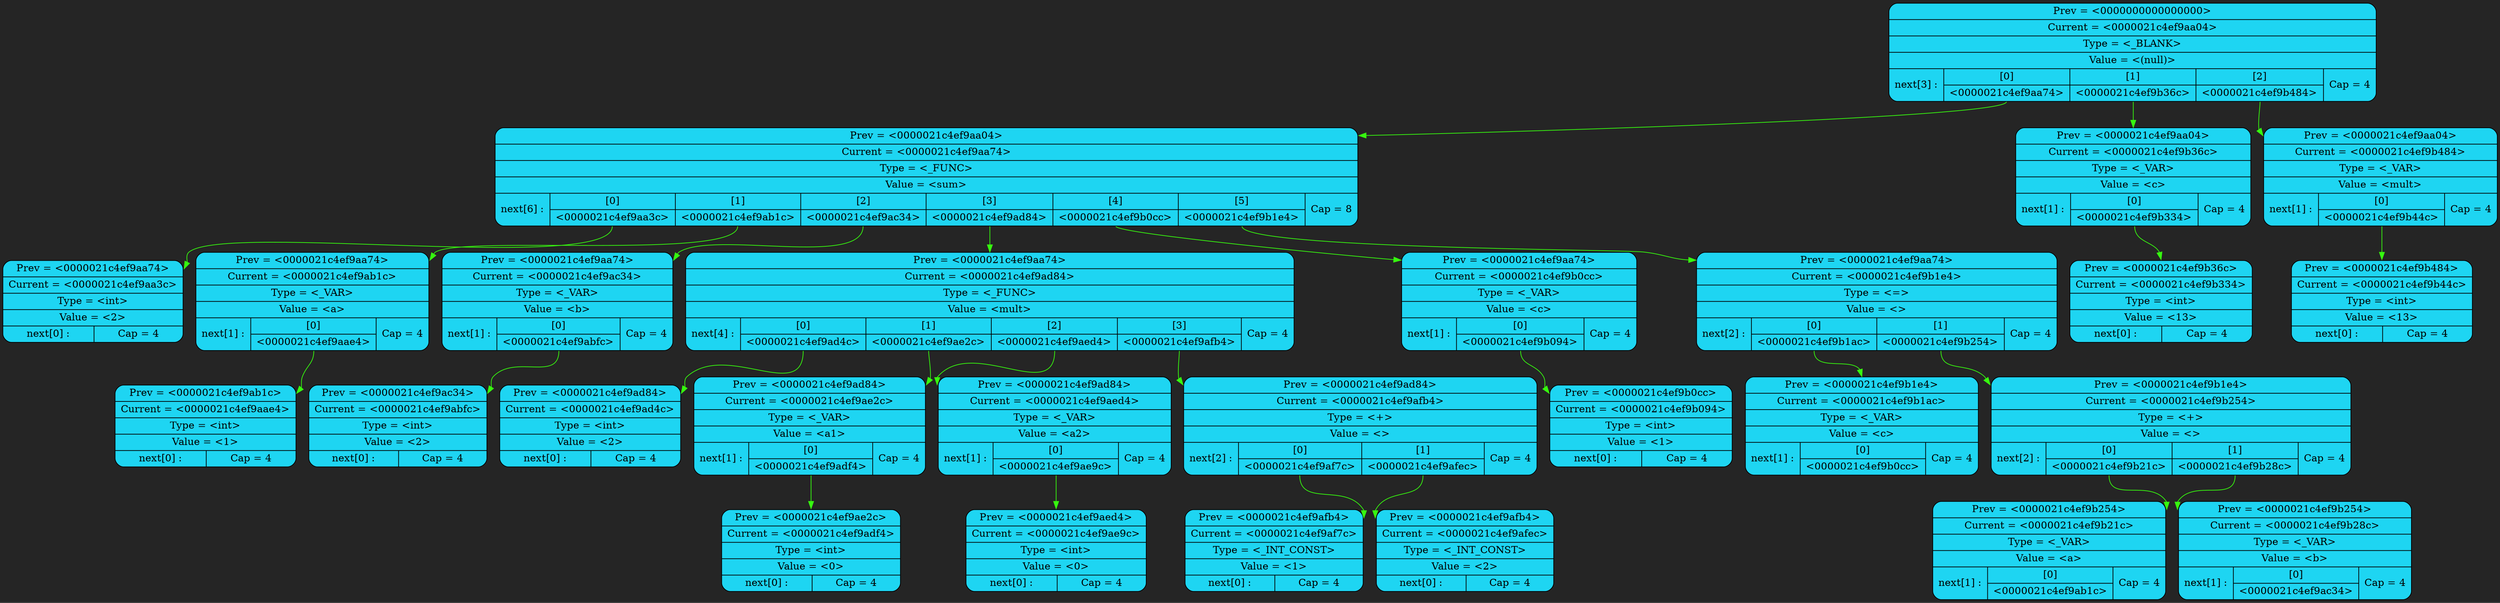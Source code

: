 digraph Tree_0 {
	graph [dpi = 200];
	bgcolor = "#252525"
	rankdir = TB
	"Nod_0" [shape = "Mrecord", style = "filled", fillcolor = "#1ed5f2", label = "{<prev> Prev = &lt;0000000000000000&gt; | Current = &lt;0000021c4ef9aa04&gt; | Type = &lt;_BLANK&gt; | Value = &lt;(null)&gt; | {next[3] :  | { [0] | <next_0> &lt;0000021c4ef9aa74&gt; } | { [1] | <next_1> &lt;0000021c4ef9b36c&gt; } | { [2] | <next_2> &lt;0000021c4ef9b484&gt; } | Cap = 4 }}"]
	"Nod_1" [shape = "Mrecord", style = "filled", fillcolor = "#1ed5f2", label = "{<prev> Prev = &lt;0000021c4ef9aa04&gt; | Current = &lt;0000021c4ef9aa74&gt; | Type = &lt;_FUNC&gt; | Value = &lt;sum&gt; | {next[6] :  | { [0] | <next_0> &lt;0000021c4ef9aa3c&gt; } | { [1] | <next_1> &lt;0000021c4ef9ab1c&gt; } | { [2] | <next_2> &lt;0000021c4ef9ac34&gt; } | { [3] | <next_3> &lt;0000021c4ef9ad84&gt; } | { [4] | <next_4> &lt;0000021c4ef9b0cc&gt; } | { [5] | <next_5> &lt;0000021c4ef9b1e4&gt; } | Cap = 8 }}"]
	"Nod_2" [shape = "Mrecord", style = "filled", fillcolor = "#1ed5f2", label = "{<prev> Prev = &lt;0000021c4ef9aa74&gt; | Current = &lt;0000021c4ef9aa3c&gt; | Type = &lt;int&gt; | Value = &lt;2&gt; | {next[0] :  | Cap = 4 }}"]
	"Nod_3" [shape = "Mrecord", style = "filled", fillcolor = "#1ed5f2", label = "{<prev> Prev = &lt;0000021c4ef9aa74&gt; | Current = &lt;0000021c4ef9ab1c&gt; | Type = &lt;_VAR&gt; | Value = &lt;a&gt; | {next[1] :  | { [0] | <next_0> &lt;0000021c4ef9aae4&gt; } | Cap = 4 }}"]
	"Nod_4" [shape = "Mrecord", style = "filled", fillcolor = "#1ed5f2", label = "{<prev> Prev = &lt;0000021c4ef9ab1c&gt; | Current = &lt;0000021c4ef9aae4&gt; | Type = &lt;int&gt; | Value = &lt;1&gt; | {next[0] :  | Cap = 4 }}"]
	"Nod_5" [shape = "Mrecord", style = "filled", fillcolor = "#1ed5f2", label = "{<prev> Prev = &lt;0000021c4ef9aa74&gt; | Current = &lt;0000021c4ef9ac34&gt; | Type = &lt;_VAR&gt; | Value = &lt;b&gt; | {next[1] :  | { [0] | <next_0> &lt;0000021c4ef9abfc&gt; } | Cap = 4 }}"]
	"Nod_6" [shape = "Mrecord", style = "filled", fillcolor = "#1ed5f2", label = "{<prev> Prev = &lt;0000021c4ef9ac34&gt; | Current = &lt;0000021c4ef9abfc&gt; | Type = &lt;int&gt; | Value = &lt;2&gt; | {next[0] :  | Cap = 4 }}"]
	"Nod_7" [shape = "Mrecord", style = "filled", fillcolor = "#1ed5f2", label = "{<prev> Prev = &lt;0000021c4ef9aa74&gt; | Current = &lt;0000021c4ef9ad84&gt; | Type = &lt;_FUNC&gt; | Value = &lt;mult&gt; | {next[4] :  | { [0] | <next_0> &lt;0000021c4ef9ad4c&gt; } | { [1] | <next_1> &lt;0000021c4ef9ae2c&gt; } | { [2] | <next_2> &lt;0000021c4ef9aed4&gt; } | { [3] | <next_3> &lt;0000021c4ef9afb4&gt; } | Cap = 4 }}"]
	"Nod_8" [shape = "Mrecord", style = "filled", fillcolor = "#1ed5f2", label = "{<prev> Prev = &lt;0000021c4ef9ad84&gt; | Current = &lt;0000021c4ef9ad4c&gt; | Type = &lt;int&gt; | Value = &lt;2&gt; | {next[0] :  | Cap = 4 }}"]
	"Nod_9" [shape = "Mrecord", style = "filled", fillcolor = "#1ed5f2", label = "{<prev> Prev = &lt;0000021c4ef9ad84&gt; | Current = &lt;0000021c4ef9ae2c&gt; | Type = &lt;_VAR&gt; | Value = &lt;a1&gt; | {next[1] :  | { [0] | <next_0> &lt;0000021c4ef9adf4&gt; } | Cap = 4 }}"]
	"Nod_10" [shape = "Mrecord", style = "filled", fillcolor = "#1ed5f2", label = "{<prev> Prev = &lt;0000021c4ef9ae2c&gt; | Current = &lt;0000021c4ef9adf4&gt; | Type = &lt;int&gt; | Value = &lt;0&gt; | {next[0] :  | Cap = 4 }}"]
	"Nod_11" [shape = "Mrecord", style = "filled", fillcolor = "#1ed5f2", label = "{<prev> Prev = &lt;0000021c4ef9ad84&gt; | Current = &lt;0000021c4ef9aed4&gt; | Type = &lt;_VAR&gt; | Value = &lt;a2&gt; | {next[1] :  | { [0] | <next_0> &lt;0000021c4ef9ae9c&gt; } | Cap = 4 }}"]
	"Nod_12" [shape = "Mrecord", style = "filled", fillcolor = "#1ed5f2", label = "{<prev> Prev = &lt;0000021c4ef9aed4&gt; | Current = &lt;0000021c4ef9ae9c&gt; | Type = &lt;int&gt; | Value = &lt;0&gt; | {next[0] :  | Cap = 4 }}"]
	"Nod_13" [shape = "Mrecord", style = "filled", fillcolor = "#1ed5f2", label = "{<prev> Prev = &lt;0000021c4ef9ad84&gt; | Current = &lt;0000021c4ef9afb4&gt; | Type = &lt;+&gt; | Value = &lt;&gt; | {next[2] :  | { [0] | <next_0> &lt;0000021c4ef9af7c&gt; } | { [1] | <next_1> &lt;0000021c4ef9afec&gt; } | Cap = 4 }}"]
	"Nod_14" [shape = "Mrecord", style = "filled", fillcolor = "#1ed5f2", label = "{<prev> Prev = &lt;0000021c4ef9afb4&gt; | Current = &lt;0000021c4ef9af7c&gt; | Type = &lt;_INT_CONST&gt; | Value = &lt;1&gt; | {next[0] :  | Cap = 4 }}"]
	"Nod_15" [shape = "Mrecord", style = "filled", fillcolor = "#1ed5f2", label = "{<prev> Prev = &lt;0000021c4ef9afb4&gt; | Current = &lt;0000021c4ef9afec&gt; | Type = &lt;_INT_CONST&gt; | Value = &lt;2&gt; | {next[0] :  | Cap = 4 }}"]
	"Nod_16" [shape = "Mrecord", style = "filled", fillcolor = "#1ed5f2", label = "{<prev> Prev = &lt;0000021c4ef9aa74&gt; | Current = &lt;0000021c4ef9b0cc&gt; | Type = &lt;_VAR&gt; | Value = &lt;c&gt; | {next[1] :  | { [0] | <next_0> &lt;0000021c4ef9b094&gt; } | Cap = 4 }}"]
	"Nod_17" [shape = "Mrecord", style = "filled", fillcolor = "#1ed5f2", label = "{<prev> Prev = &lt;0000021c4ef9b0cc&gt; | Current = &lt;0000021c4ef9b094&gt; | Type = &lt;int&gt; | Value = &lt;1&gt; | {next[0] :  | Cap = 4 }}"]
	"Nod_18" [shape = "Mrecord", style = "filled", fillcolor = "#1ed5f2", label = "{<prev> Prev = &lt;0000021c4ef9aa74&gt; | Current = &lt;0000021c4ef9b1e4&gt; | Type = &lt;=&gt; | Value = &lt;&gt; | {next[2] :  | { [0] | <next_0> &lt;0000021c4ef9b1ac&gt; } | { [1] | <next_1> &lt;0000021c4ef9b254&gt; } | Cap = 4 }}"]
	"Nod_19" [shape = "Mrecord", style = "filled", fillcolor = "#1ed5f2", label = "{<prev> Prev = &lt;0000021c4ef9b1e4&gt; | Current = &lt;0000021c4ef9b1ac&gt; | Type = &lt;_VAR&gt; | Value = &lt;c&gt; | {next[1] :  | { [0] | <next_0> &lt;0000021c4ef9b0cc&gt; } | Cap = 4 }}"]
	"Nod_20" [shape = "Mrecord", style = "filled", fillcolor = "#1ed5f2", label = "{<prev> Prev = &lt;0000021c4ef9b1e4&gt; | Current = &lt;0000021c4ef9b254&gt; | Type = &lt;+&gt; | Value = &lt;&gt; | {next[2] :  | { [0] | <next_0> &lt;0000021c4ef9b21c&gt; } | { [1] | <next_1> &lt;0000021c4ef9b28c&gt; } | Cap = 4 }}"]
	"Nod_21" [shape = "Mrecord", style = "filled", fillcolor = "#1ed5f2", label = "{<prev> Prev = &lt;0000021c4ef9b254&gt; | Current = &lt;0000021c4ef9b21c&gt; | Type = &lt;_VAR&gt; | Value = &lt;a&gt; | {next[1] :  | { [0] | <next_0> &lt;0000021c4ef9ab1c&gt; } | Cap = 4 }}"]
	"Nod_22" [shape = "Mrecord", style = "filled", fillcolor = "#1ed5f2", label = "{<prev> Prev = &lt;0000021c4ef9b254&gt; | Current = &lt;0000021c4ef9b28c&gt; | Type = &lt;_VAR&gt; | Value = &lt;b&gt; | {next[1] :  | { [0] | <next_0> &lt;0000021c4ef9ac34&gt; } | Cap = 4 }}"]
	"Nod_23" [shape = "Mrecord", style = "filled", fillcolor = "#1ed5f2", label = "{<prev> Prev = &lt;0000021c4ef9aa04&gt; | Current = &lt;0000021c4ef9b36c&gt; | Type = &lt;_VAR&gt; | Value = &lt;c&gt; | {next[1] :  | { [0] | <next_0> &lt;0000021c4ef9b334&gt; } | Cap = 4 }}"]
	"Nod_24" [shape = "Mrecord", style = "filled", fillcolor = "#1ed5f2", label = "{<prev> Prev = &lt;0000021c4ef9b36c&gt; | Current = &lt;0000021c4ef9b334&gt; | Type = &lt;int&gt; | Value = &lt;13&gt; | {next[0] :  | Cap = 4 }}"]
	"Nod_25" [shape = "Mrecord", style = "filled", fillcolor = "#1ed5f2", label = "{<prev> Prev = &lt;0000021c4ef9aa04&gt; | Current = &lt;0000021c4ef9b484&gt; | Type = &lt;_VAR&gt; | Value = &lt;mult&gt; | {next[1] :  | { [0] | <next_0> &lt;0000021c4ef9b44c&gt; } | Cap = 4 }}"]
	"Nod_26" [shape = "Mrecord", style = "filled", fillcolor = "#1ed5f2", label = "{<prev> Prev = &lt;0000021c4ef9b484&gt; | Current = &lt;0000021c4ef9b44c&gt; | Type = &lt;int&gt; | Value = &lt;13&gt; | {next[0] :  | Cap = 4 }}"]
	{rank = same;  Nod_0;}
	{rank = same;  Nod_1; Nod_23; Nod_25;}
	{rank = same;  Nod_2; Nod_3; Nod_5; Nod_7; Nod_16; Nod_18; Nod_24; Nod_26;}
	{rank = same;  Nod_4; Nod_6; Nod_8; Nod_9; Nod_11; Nod_13; Nod_17; Nod_19; Nod_20;}
	{rank = same;  Nod_10; Nod_12; Nod_14; Nod_15; Nod_21; Nod_22;}
	"Nod_0":next_0 -> "Nod_1":prev [color = "#36f70f"];
	"Nod_1":next_0 -> "Nod_2":prev [color = "#36f70f"];
	"Nod_1":next_1 -> "Nod_3":prev [color = "#36f70f"];
	"Nod_3":next_0 -> "Nod_4":prev [color = "#36f70f"];
	"Nod_1":next_2 -> "Nod_5":prev [color = "#36f70f"];
	"Nod_5":next_0 -> "Nod_6":prev [color = "#36f70f"];
	"Nod_1":next_3 -> "Nod_7":prev [color = "#36f70f"];
	"Nod_7":next_0 -> "Nod_8":prev [color = "#36f70f"];
	"Nod_7":next_1 -> "Nod_9":prev [color = "#36f70f"];
	"Nod_9":next_0 -> "Nod_10":prev [color = "#36f70f"];
	"Nod_7":next_2 -> "Nod_11":prev [color = "#36f70f"];
	"Nod_11":next_0 -> "Nod_12":prev [color = "#36f70f"];
	"Nod_7":next_3 -> "Nod_13":prev [color = "#36f70f"];
	"Nod_13":next_0 -> "Nod_14":prev [color = "#36f70f"];
	"Nod_13":next_1 -> "Nod_15":prev [color = "#36f70f"];
	"Nod_1":next_4 -> "Nod_16":prev [color = "#36f70f"];
	"Nod_16":next_0 -> "Nod_17":prev [color = "#36f70f"];
	"Nod_1":next_5 -> "Nod_18":prev [color = "#36f70f"];
	"Nod_18":next_0 -> "Nod_19":prev [color = "#36f70f"];
	"Nod_18":next_1 -> "Nod_20":prev [color = "#36f70f"];
	"Nod_20":next_0 -> "Nod_21":prev [color = "#36f70f"];
	"Nod_20":next_1 -> "Nod_22":prev [color = "#36f70f"];
	"Nod_0":next_1 -> "Nod_23":prev [color = "#36f70f"];
	"Nod_23":next_0 -> "Nod_24":prev [color = "#36f70f"];
	"Nod_0":next_2 -> "Nod_25":prev [color = "#36f70f"];
	"Nod_25":next_0 -> "Nod_26":prev [color = "#36f70f"];
}